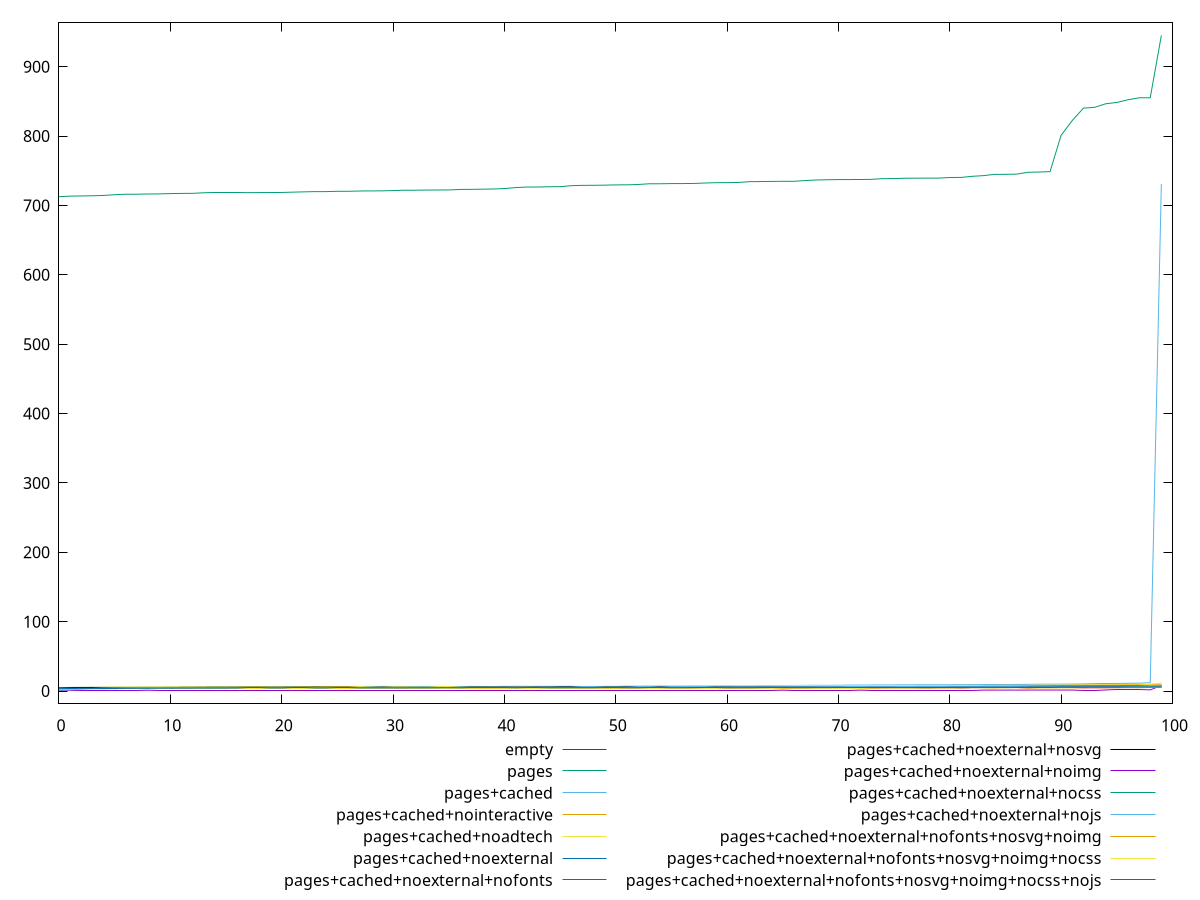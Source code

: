reset
set terminal svg size 640, 620
set output "reprap/network-server-latency/comparison/sorted/all_raw.svg"

$empty <<EOF
0 1.0379999999999998
1 1.10525
2 1.1097
3 1.1098000000000001
4 1.11455
5 1.1268
6 1.1280999999999999
7 1.1288000000000002
8 1.1431
9 1.1470000000000002
10 1.1498000000000002
11 1.15185
12 1.15255
13 1.1618000000000002
14 1.16225
15 1.1629
16 1.1631
17 1.1652500000000001
18 1.1662
19 1.1726999999999999
20 1.17295
21 1.175
22 1.18145
23 1.1821499999999998
24 1.1852
25 1.18625
26 1.18655
27 1.1867
28 1.18955
29 1.1907
30 1.1914
31 1.1921499999999998
32 1.1922499999999998
33 1.1929500000000002
34 1.1940000000000002
35 1.1977000000000002
36 1.2001
37 1.2019000000000002
38 1.2043500000000003
39 1.2045
40 1.20665
41 1.20675
42 1.20755
43 1.20895
44 1.2098000000000002
45 1.2117499999999999
46 1.21455
47 1.2148500000000002
48 1.21895
49 1.21925
50 1.2201
51 1.2211
52 1.224
53 1.22535
54 1.2263
55 1.2264000000000002
56 1.2278
57 1.2284
58 1.2308000000000001
59 1.23145
60 1.2328500000000002
61 1.23345
62 1.2358
63 1.2374
64 1.2376999999999998
65 1.24165
66 1.24655
67 1.2499999999999998
68 1.2557
69 1.2557
70 1.2622
71 1.2651
72 1.2738500000000001
73 1.2763
74 1.2791000000000001
75 1.2802499999999999
76 1.2936
77 1.2939500000000002
78 1.2977500000000002
79 1.30095
80 1.30105
81 1.30165
82 1.3029
83 1.3067
84 1.3316999999999999
85 1.3336999999999999
86 1.34285
87 1.3672499999999999
88 1.3707
89 1.37885
90 1.3910500000000001
91 1.3991
92 1.4220500000000003
93 1.42215
94 1.5274500000000002
95 1.5418500000000002
96 1.5482500000000001
97 1.54885
98 1.6408
99 8.066999999999993
EOF

$pages <<EOF
0 712.569
1 713.357
2 713.62
3 713.881
4 714.322
5 715.44
6 716.0590000000001
7 716.1
8 716.453
9 716.555
10 717.0020000000001
11 717.2629999999999
12 717.348
13 718.21
14 718.2869999999999
15 718.287
16 718.288
17 718.3319999999999
18 718.4499999999999
19 718.538
20 718.659
21 719.0989999999999
22 719.515
23 719.857
24 719.876
25 720.266
26 720.314
27 720.73
28 720.922
29 720.945
30 721.3679999999999
31 721.8729999999999
32 721.879
33 722.106
34 722.1730000000001
35 722.2589999999999
36 722.979
37 723.114
38 723.34
39 723.637
40 724.29
41 725.626
42 726.4469999999999
43 726.475
44 726.872
45 726.923
46 728.388
47 728.8839999999999
48 728.941
49 729.197
50 729.5619999999999
51 729.616
52 730.0989999999999
53 731.1629999999999
54 731.179
55 731.4319999999999
56 731.4730000000001
57 731.6080000000001
58 732.28
59 732.723
60 732.812
61 733.0840000000001
62 734.189
63 734.377
64 734.54
65 734.718
66 734.736
67 735.7829999999999
68 736.61
69 736.971
70 737.211
71 737.269
72 737.29
73 737.552
74 738.585
75 738.649
76 739.159
77 739.2410000000001
78 739.3310000000001
79 739.349
80 740.227
81 740.274
82 741.8910000000001
83 742.8770000000001
84 744.685
85 744.7819999999999
86 745.0329999999999
87 747.689
88 748.084
89 748.6340000000001
90 801.14
91 822.359
92 840.176
93 841.362
94 846.463
95 848.393
96 852.222
97 855.096
98 855.128
99 945.0389999999999
EOF

$pagesCached <<EOF
0 4.9603
1 5.182300000000001
2 5.261
3 5.446100000000001
4 5.4719
5 5.487500000000001
6 5.5471
7 5.562999999999998
8 5.6242
9 5.6399
10 5.687600000000001
11 5.7352
12 5.747599999999999
13 5.7928
14 5.7928999999999995
15 5.8351
16 5.8529
17 5.877200000000001
18 5.9106000000000005
19 5.944400000000001
20 5.964079980641884
21 5.9996
22 6.015599999999999
23 6.0233
24 6.048000000000001
25 6.0508999999999995
26 6.058898782747865
27 6.0918
28 6.1357
29 6.1589
30 6.221055963666568
31 6.2623
32 6.298699999999999
33 6.3183
34 6.3473
35 6.3548614665596705
36 6.4092
37 6.4235999999999995
38 6.425
39 6.4373000000000005
40 6.4387
41 6.4627
42 6.468500000000001
43 6.472199999999999
44 6.490099999999999
45 6.492800000000001
46 6.4961
47 6.606299999999999
48 6.616226001254426
49 6.655499999999999
50 6.666399999999999
51 6.790751314628479
52 6.925400611755587
53 6.979020906358408
54 6.9881
55 7.0318000000000005
56 7.1149
57 7.125499999999999
58 7.1602
59 7.169099999999999
60 7.3678
61 7.614
62 7.7658000000000005
63 7.777000000000001
64 7.917631250938736
65 7.9689999999999985
66 8.0391
67 8.170100000000001
68 8.2221
69 8.22554025398097
70 8.30858688020005
71 8.5312
72 8.616599999999998
73 8.669900000000002
74 8.680700000000002
75 8.7806
76 8.8861
77 8.977699999999999
78 9.0123
79 9.0427
80 9.046199999999999
81 9.056636263683373
82 9.1939
83 9.321900000000001
84 9.393099999999999
85 9.426293950954708
86 9.5221
87 9.596300000000001
88 9.8438
89 9.879499999999998
90 9.9214
91 10.027099999999999
92 10.2674
93 10.665500000000002
94 10.856176795191097
95 10.910800000000002
96 11.1728
97 11.324699999999998
98 11.893400000000002
99 730.832
EOF

$pagesCachedNointeractive <<EOF
0 4.706955205741551
1 4.7553
2 4.8801000000000005
3 4.884
4 4.972599999999999
5 5.015000000000001
6 5.083499999999999
7 5.1122
8 5.134599999999999
9 5.1648
10 5.2234
11 5.242100000000001
12 5.265100000000001
13 5.2846
14 5.287
15 5.2916
16 5.297
17 5.309899999999999
18 5.3183
19 5.3187999999999995
20 5.3298000000000005
21 5.341899999999999
22 5.3698999999999995
23 5.391900000000001
24 5.404400000000001
25 5.4201
26 5.4456999999999995
27 5.459599999999999
28 5.4663
29 5.4719
30 5.4938
31 5.5116
32 5.5246
33 5.5313
34 5.547599999999999
35 5.5549
36 5.5662
37 5.5849
38 5.5887
39 5.6068999999999996
40 5.6169
41 5.6261
42 5.6523
43 5.6798
44 5.6937
45 5.726700000000001
46 5.7294
47 5.7466
48 5.7915
49 5.8142000000000005
50 5.847799999999999
51 5.9021
52 5.922
53 5.928
54 5.939
55 5.9399
56 5.9729
57 5.97663321109091
58 5.988401934632046
59 6.0044
60 6.0389
61 6.052280055469368
62 6.053
63 6.0632
64 6.079899999999999
65 6.1137
66 6.1358999999999995
67 6.155
68 6.176200000000001
69 6.1964
70 6.2136000000000005
71 6.2383999999999995
72 6.257000000000001
73 6.258300000000001
74 6.376481486192545
75 6.5002
76 6.6343699043763085
77 6.940318622018469
78 7.0273
79 7.176899999999999
80 7.2711
81 7.477599999999999
82 7.6442
83 7.9352
84 7.981596010039127
85 8.0201
86 8.0328
87 8.0376
88 8.121599999999999
89 8.4803
90 8.4808
91 8.604999999999999
92 8.643
93 8.76898215495593
94 8.9212
95 8.9829
96 9.1115
97 9.320899999999998
98 9.406
99 9.916400000000001
EOF

$pagesCachedNoadtech <<EOF
0 4.356800000000001
1 4.9481
2 5.3154
3 5.323300000000001
4 5.5587
5 5.7268
6 5.8227
7 5.8343
8 5.8732999999999995
9 5.8839999999999995
10 5.9154
11 6.139399999999999
12 6.1615
13 6.166
14 6.2719
15 6.2894
16 6.2958
17 6.3487
18 6.37
19 6.4423
20 6.495
21 6.5027
22 6.5353
23 6.5506
24 6.5562000000000005
25 6.608099999999999
26 6.622
27 6.6715
28 6.7139
29 6.7232
30 6.727499999999999
31 6.731599999999999
32 6.7317
33 6.7594
34 6.8269
35 6.863500000000001
36 6.8679
37 6.928800000000001
38 7.0575
39 7.060600000000001
40 7.0661
41 7.0865
42 7.1019
43 7.1201
44 7.1232
45 7.131200000000001
46 7.15
47 7.1658
48 7.170300000000001
49 7.200700000000001
50 7.2032
51 7.2284
52 7.246900000000001
53 7.2515
54 7.257
55 7.283500000000001
56 7.3155
57 7.325400000000001
58 7.4033
59 7.4271
60 7.483499999999999
61 7.4884
62 7.489800000000001
63 7.525399999999999
64 7.541600000000001
65 7.563400000000001
66 7.5837
67 7.5861
68 7.6644000000000005
69 7.6718
70 7.6941
71 7.708200000000001
72 7.725100000000001
73 7.729800000000001
74 7.758299999999999
75 7.7778
76 7.8477
77 7.8862
78 7.9356
79 7.9402
80 7.9731000000000005
81 8.0009
82 8.041
83 8.0501
84 8.078
85 8.2227
86 8.225000000000001
87 8.2296
88 8.387799999999999
89 8.407800000000002
90 8.4254
91 8.4642
92 8.4829
93 8.511
94 8.523399999999999
95 8.542699999999998
96 8.554099999999998
97 8.8081
98 9.7075
99 11.4937
EOF

$pagesCachedNoexternal <<EOF
0 4.6316
1 4.7094
2 4.792800000000001
3 4.841599999999998
4 4.935
5 4.9367
6 4.9594000000000005
7 5.0019
8 5.0286
9 5.0833
10 5.095899999999999
11 5.114400000000001
12 5.1267000000000005
13 5.173799999999999
14 5.21
15 5.2197000000000005
16 5.2358
17 5.2478
18 5.254199999999999
19 5.2844
20 5.3479
21 5.3826
22 5.386100000000001
23 5.3941
24 5.4028
25 5.404000000000001
26 5.4086
27 5.4117
28 5.415699999999999
29 5.4314
30 5.4523
31 5.554200000000001
32 5.5585
33 5.5662
34 5.5954999999999995
35 5.5961
36 5.607399999999999
37 5.6252
38 5.636
39 5.664000000000001
40 5.673399999999999
41 5.6814
42 5.6835
43 5.6895
44 5.6996
45 5.702
46 5.703
47 5.712000000000001
48 5.737699999999999
49 5.7482999999999995
50 5.769799999999999
51 5.7847
52 5.7985
53 5.834499999999999
54 5.8449
55 5.8537
56 5.8687
57 5.8729000000000005
58 5.883900000000001
59 5.922
60 5.923
61 5.9864
62 6.0083
63 6.0298
64 6.051100000000001
65 6.1005
66 6.114699999999999
67 6.146700000000001
68 6.147099999999999
69 6.153699999999999
70 6.154599999999999
71 6.168399999999999
72 6.2072
73 6.2326999999999995
74 6.247699999999999
75 6.2487
76 6.2626
77 6.287700000000001
78 6.3449
79 6.3568
80 6.3931000000000004
81 6.4093
82 6.4482
83 6.4535
84 6.457599999999999
85 6.4624999999999995
86 6.4995
87 6.5062999999999995
88 6.5236
89 6.5652
90 6.609
91 6.612799999999999
92 6.622999999999999
93 6.646
94 6.743800000000001
95 6.7509999999999994
96 6.966499999999999
97 7.4277
98 7.4539
99 7.6887
EOF

$pagesCachedNoexternalNofonts <<EOF
0 3.0788
1 3.4835
2 3.5064
3 3.5143000000000004
4 3.5350999999999995
5 3.6368
6 3.6536999999999997
7 3.6658
8 3.6694999999999993
9 3.6828
10 3.7091
11 3.7193
12 3.7236
13 3.7420999999999998
14 3.7577999999999996
15 3.7951
16 3.8007
17 3.8560999999999996
18 3.8679
19 3.8751
20 3.8799
21 3.8993000000000007
22 3.9012999999999995
23 3.9099000000000004
24 3.9130999999999996
25 3.9137999999999997
26 3.9216
27 3.9655999999999993
28 3.9683999999999995
29 3.9691
30 3.9756
31 3.9765
32 3.9872999999999994
33 3.9981999999999998
34 4.004
35 4.0311
36 4.04
37 4.045400000000001
38 4.0455
39 4.047000000000001
40 4.0549
41 4.057799999999999
42 4.0645999999999995
43 4.066300000000001
44 4.0857
45 4.0889
46 4.0947
47 4.1058
48 4.1069
49 4.118
50 4.1222
51 4.1334
52 4.1371
53 4.1507
54 4.1534
55 4.1535
56 4.1615
57 4.1686
58 4.193600000000001
59 4.2057
60 4.214
61 4.2267
62 4.261699999999999
63 4.2716
64 4.2877
65 4.2968
66 4.2976
67 4.316
68 4.3197
69 4.3335
70 4.345000000000001
71 4.356599999999999
72 4.359
73 4.3789
74 4.3818
75 4.3821
76 4.3917
77 4.394500000000001
78 4.3989
79 4.414899999999999
80 4.415900000000001
81 4.4202
82 4.432099999999999
83 4.4381
84 4.4684
85 4.4708000000000006
86 4.4751
87 4.523899999999999
88 4.5783
89 4.580100000000001
90 4.6182
91 4.6188
92 4.625800000000001
93 4.6598
94 4.7216
95 4.7899
96 4.8764
97 4.9099
98 5.072
99 5.1237
EOF

$pagesCachedNoexternalNosvg <<EOF
0 3.9623
1 4.5858
2 4.7657
3 4.7791999999999994
4 4.7863
5 4.8206999999999995
6 4.9498999999999995
7 4.9995
8 5.0131
9 5.0337
10 5.0387
11 5.1324000000000005
12 5.173900000000001
13 5.2011
14 5.2606
15 5.2822000000000005
16 5.3
17 5.3682
18 5.3759
19 5.3769
20 5.385000000000001
21 5.437600000000001
22 5.4843
23 5.4981
24 5.5191
25 5.5226999999999995
26 5.528
27 5.5425
28 5.5474000000000006
29 5.5716
30 5.5784
31 5.5849
32 5.6076999999999995
33 5.6117
34 5.6123
35 5.6461
36 5.6464
37 5.7072
38 5.708500000000001
39 5.7189
40 5.7321
41 5.7522
42 5.7734000000000005
43 5.7896
44 5.8057
45 5.819100000000001
46 5.8204
47 5.8497
48 5.8715
49 5.8788
50 5.8987
51 5.9033
52 5.905899999999999
53 5.9311
54 5.936300000000001
55 5.9915
56 5.9919
57 6.0023
58 6.0034
59 6.005599999999999
60 6.009200000000001
61 6.0537
62 6.090799999999999
63 6.105300000000001
64 6.112399999999999
65 6.1414
66 6.1685
67 6.171
68 6.193899999999999
69 6.2127
70 6.253900000000001
71 6.2646
72 6.2779
73 6.2822
74 6.3
75 6.4259
76 6.426100000000001
77 6.427999999999999
78 6.4317
79 6.4449000000000005
80 6.4638
81 6.487699999999999
82 6.5344
83 6.5573
84 6.582300000000001
85 6.613599999999999
86 6.7089
87 6.8049
88 6.854900000000001
89 6.9219
90 7.0517
91 7.0823
92 7.1559
93 7.1975
94 7.2621
95 7.298
96 7.5518
97 7.6595
98 7.6672
99 8.087900000000001
EOF

$pagesCachedNoexternalNoimg <<EOF
0 3.4831000000000008
1 3.552
2 3.7273
3 3.7510000000000003
4 3.8400999999999996
5 3.9215999999999998
6 3.9305
7 3.9932
8 4.0483
9 4.0687999999999995
10 4.083799999999999
11 4.085999999999999
12 4.0867
13 4.099600000000002
14 4.1151
15 4.1164000000000005
16 4.140000000000001
17 4.194699999999999
18 4.1949
19 4.201
20 4.2252
21 4.2339
22 4.244799999999999
23 4.2477
24 4.253000000000001
25 4.256200000000001
26 4.2608
27 4.2675
28 4.2677
29 4.3416999999999994
30 4.342900000000002
31 4.355399999999999
32 4.364800000000001
33 4.3682
34 4.372700000000001
35 4.384600000000001
36 4.3886
37 4.3914
38 4.393
39 4.4038
40 4.407600000000001
41 4.410900000000001
42 4.4198
43 4.4451
44 4.4709
45 4.475899999999999
46 4.477
47 4.4826
48 4.4854
49 4.4858
50 4.488200000000001
51 4.4884
52 4.491
53 4.494800000000001
54 4.494899999999999
55 4.4982999999999995
56 4.509200000000001
57 4.5134
58 4.5192
59 4.5304
60 4.5401
61 4.5544
62 4.5790999999999995
63 4.582699999999999
64 4.587899999999999
65 4.5883
66 4.5909
67 4.6287
68 4.669000000000001
69 4.6743999999999994
70 4.6903
71 4.6907000000000005
72 4.692099999999999
73 4.6956999999999995
74 4.6992
75 4.7084
76 4.7111
77 4.717
78 4.7283
79 4.758900000000001
80 4.830300000000001
81 4.8416
82 4.8441
83 4.8865
84 4.934
85 4.9386
86 4.968400000000001
87 4.9981
88 5.0387
89 5.1033
90 5.1117
91 5.1179
92 5.1277
93 5.1411999999999995
94 5.2279
95 5.2894
96 5.3225
97 5.3482
98 5.6124
99 6.240200000000001
EOF

$pagesCachedNoexternalNocss <<EOF
0 3.5081
1 3.5979
2 3.6763999999999997
3 3.7303000000000006
4 3.7736
5 3.885
6 3.9236000000000004
7 3.9525000000000006
8 3.9951999999999996
9 3.9962
10 4.034800000000001
11 4.040699999999999
12 4.044099999999999
13 4.0676
14 4.0932
15 4.1329
16 4.135800000000001
17 4.1428
18 4.147400000000001
19 4.188
20 4.229900000000001
21 4.2302
22 4.2646999999999995
23 4.310200000000001
24 4.3144
25 4.331200000000001
26 4.3610999999999995
27 4.3617
28 4.3774999999999995
29 4.403099999999999
30 4.429099999999999
31 4.4336
32 4.4361
33 4.4517999999999995
34 4.4936
35 4.5053
36 4.506600000000001
37 4.510300000000001
38 4.527
39 4.5279
40 4.5344
41 4.5446
42 4.564800000000001
43 4.5712
44 4.5728
45 4.5851
46 4.5897
47 4.5908
48 4.6012
49 4.636099999999999
50 4.6497
51 4.6519
52 4.6698
53 4.6708
54 4.701200000000001
55 4.7147
56 4.715800000000001
57 4.7192
58 4.7218
59 4.7271
60 4.728800000000001
61 4.733199999999999
62 4.7349
63 4.7349000000000006
64 4.7368
65 4.740799999999999
66 4.774100000000001
67 4.7778
68 4.786300000000001
69 4.7909999999999995
70 4.794499999999999
71 4.8149
72 4.8273
73 4.8285
74 4.8332
75 4.8423
76 4.8537
77 4.8633
78 4.9108
79 4.916
80 4.9198
81 4.9495
82 4.9531
83 4.970899999999999
84 4.972099999999999
85 5.0004
86 5.029800000000001
87 5.050700000000001
88 5.1243
89 5.1368
90 5.146
91 5.1472999999999995
92 5.172000000000001
93 5.1930000000000005
94 5.2136000000000005
95 5.24
96 5.6066
97 5.614
98 5.8803
99 6.0171
EOF

$pagesCachedNoexternalNojs <<EOF
0 1.125
1 1.873000000000001
2 2.641
3 3.681
4 4.3468
5 4.582400000000001
6 4.851700000000001
7 4.9382
8 4.992100000000001
9 5.1036
10 5.1213
11 5.1509
12 5.156
13 5.19
14 5.262200000000001
15 5.3029
16 5.313899999999999
17 5.320099999999999
18 5.3256000000000006
19 5.332599999999999
20 5.398
21 5.4146
22 5.4208
23 5.4239999999999995
24 5.4345
25 5.4363
26 5.4866
27 5.4874
28 5.5020999999999995
29 5.5302
30 5.556699999999999
31 5.562600000000001
32 5.5907
33 5.6041
34 5.6429
35 5.6486
36 5.6574
37 5.6668
38 5.683000000000001
39 5.694399999999999
40 5.701499999999999
41 5.7161
42 5.729500000000001
43 5.7807
44 5.790100000000001
45 5.8156
46 5.8211
47 5.823600000000001
48 5.8283
49 5.833500000000001
50 5.8924
51 5.8984
52 5.9195
53 5.921
54 5.9555
55 6.0123999999999995
56 6.015700000000001
57 6.034
58 6.0351
59 6.069999999999999
60 6.0868
61 6.1112
62 6.1223
63 6.1548
64 6.1626
65 6.180600000000001
66 6.1855
67 6.2372
68 6.274099999999999
69 6.2793
70 6.3072
71 6.3154
72 6.3172999999999995
73 6.4129000000000005
74 6.439800000000001
75 6.455000000000001
76 6.4871
77 6.5557
78 6.6261
79 6.6438
80 6.650899999999999
81 6.6641
82 6.6667
83 6.6939
84 6.7006000000000006
85 6.7192
86 6.7438
87 6.843000000000001
88 6.867799999999999
89 6.8712
90 6.9828
91 7.0759
92 7.1175999999999995
93 7.129300000000001
94 7.244
95 7.3161
96 7.438400000000001
97 7.4679
98 7.9096
99 7.9501
EOF

$pagesCachedNoexternalNofontsNosvgNoimg <<EOF
0 3.2605999999999997
1 3.2859
2 3.3101999999999996
3 3.3480000000000003
4 3.357
5 3.4189000000000003
6 3.4855999999999994
7 3.4865999999999997
8 3.5079
9 3.5095
10 3.5123999999999995
11 3.5319
12 3.5439
13 3.5664000000000007
14 3.5785
15 3.5877999999999997
16 3.5922
17 3.5924
18 3.5954
19 3.6003000000000003
20 3.6473
21 3.67
22 3.6829
23 3.6931000000000003
24 3.704
25 3.7064
26 3.7213999999999996
27 3.7447
28 3.7728
29 3.7796
30 3.7871999999999995
31 3.8049999999999997
32 3.8089999999999997
33 3.8215000000000003
34 3.8295999999999997
35 3.8418
36 3.8445000000000005
37 3.8613
38 3.8753999999999995
39 3.8810000000000002
40 3.8830000000000005
41 3.9125999999999994
42 3.9159
43 3.916
44 3.9192
45 3.9366000000000003
46 3.9522
47 3.9543999999999997
48 3.9652
49 3.9675
50 3.9721000000000006
51 3.9754
52 3.98
53 3.988
54 3.9889
55 4.0107
56 4.0132
57 4.0262
58 4.034999999999999
59 4.0712
60 4.0805
61 4.0956
62 4.1019
63 4.1074
64 4.113
65 4.113200000000001
66 4.1159
67 4.119800000000001
68 4.150099999999999
69 4.1514
70 4.176200000000001
71 4.2392
72 4.2549
73 4.255000000000001
74 4.264200000000001
75 4.2962
76 4.336
77 4.387700000000001
78 4.4254
79 4.4341
80 4.4575
81 4.4668
82 4.468100000000001
83 4.4721
84 4.4956
85 4.5032
86 4.5037
87 4.513599999999999
88 4.555
89 4.5834
90 4.6533
91 4.7084
92 4.714
93 4.7442
94 4.7600999999999996
95 4.786
96 4.7921
97 4.9823
98 5.0605
99 5.0754
EOF

$pagesCachedNoexternalNofontsNosvgNoimgNocss <<EOF
0 3.1083
1 3.2397
2 3.3351999999999995
3 3.4578
4 3.4897000000000005
5 3.5023
6 3.5276
7 3.5319000000000003
8 3.5966
9 3.6024000000000003
10 3.6158
11 3.6234
12 3.6430999999999996
13 3.6673
14 3.7096999999999998
15 3.7247
16 3.7337000000000002
17 3.7378
18 3.7408999999999994
19 3.7504000000000004
20 3.7515000000000005
21 3.7523999999999997
22 3.7536
23 3.7659000000000002
24 3.7679999999999993
25 3.7799
26 3.8070000000000004
27 3.8181999999999996
28 3.8255000000000003
29 3.8467
30 3.856
31 3.8791
32 3.8844000000000003
33 3.9127999999999994
34 3.9143000000000003
35 3.9156999999999997
36 3.9402999999999997
37 3.9464000000000006
38 3.9509000000000003
39 3.990800000000001
40 4.0041
41 4.0222999999999995
42 4.0245999999999995
43 4.0257000000000005
44 4.029000000000001
45 4.0292
46 4.035200000000001
47 4.039
48 4.0451999999999995
49 4.051900000000001
50 4.0704
51 4.099799999999999
52 4.102399999999999
53 4.108
54 4.1133
55 4.1507000000000005
56 4.1618
57 4.167800000000001
58 4.2048
59 4.205
60 4.209
61 4.217
62 4.2252
63 4.2844999999999995
64 4.2873
65 4.288099999999999
66 4.3035000000000005
67 4.3098
68 4.3181
69 4.323
70 4.3321
71 4.3354
72 4.3358
73 4.3747
74 4.3853
75 4.3985
76 4.404599999999999
77 4.4128
78 4.4286
79 4.4322
80 4.4548000000000005
81 4.5575
82 4.6015
83 4.6079
84 4.6337
85 4.702100000000001
86 4.7258000000000004
87 4.7489
88 4.8324
89 4.8746
90 4.8855
91 4.8898
92 4.9385
93 4.9822
94 5.0841
95 5.0897
96 5.2644
97 5.2886
98 5.329300000000001
99 5.3986
EOF

$pagesCachedNoexternalNofontsNosvgNoimgNocssNojs <<EOF
0 3.4577
1 3.6366
2 3.6910000000000003
3 3.7370000000000005
4 3.7914999999999996
5 3.7935999999999996
6 3.8019
7 3.8794000000000004
8 3.9424
9 4.018400000000001
10 4.0349
11 4.0982
12 4.1476999999999995
13 4.188
14 4.2158
15 4.2233
16 4.2842
17 4.3488999999999995
18 4.351000000000001
19 4.3714
20 4.396199999999999
21 4.4067
22 4.4097
23 4.420999999999999
24 4.4277
25 4.4609000000000005
26 4.465199999999999
27 4.4766
28 4.487799999999999
29 4.4945
30 4.5120000000000005
31 4.5253000000000005
32 4.559
33 4.593900000000001
34 4.6286000000000005
35 4.6407
36 4.6551
37 4.6566
38 4.6567
39 4.657699999999999
40 4.6596
41 4.6626
42 4.6775
43 4.6794
44 4.6847
45 4.7128
46 4.718299999999999
47 4.7502
48 4.781499999999999
49 4.797000000000001
50 4.7988
51 4.8046999999999995
52 4.818600000000001
53 4.821400000000001
54 4.8278
55 4.8343
56 4.8559
57 4.861
58 4.861300000000001
59 4.8637999999999995
60 4.8714
61 4.881399999999999
62 4.8907
63 4.8964
64 4.900799999999999
65 4.9041
66 4.9309
67 4.957800000000001
68 4.963699999999999
69 4.974200000000001
70 4.9807
71 4.9823
72 4.9979
73 4.999099999999999
74 5.0207
75 5.024900000000001
76 5.0252
77 5.0258
78 5.0797
79 5.0891
80 5.0945
81 5.100099999999999
82 5.1354
83 5.1427
84 5.1828
85 5.1914
86 5.2043
87 5.2051
88 5.2328
89 5.2373
90 5.2663
91 5.288399999999999
92 5.2989999999999995
93 5.3087
94 5.3272
95 5.3347
96 5.519699999999999
97 5.5237
98 5.5802
99 5.680599999999999
EOF

set key outside below
set yrange [-17.842019999999998:963.9190199999998]

plot \
  $empty title "empty" with line, \
  $pages title "pages" with line, \
  $pagesCached title "pages+cached" with line, \
  $pagesCachedNointeractive title "pages+cached+nointeractive" with line, \
  $pagesCachedNoadtech title "pages+cached+noadtech" with line, \
  $pagesCachedNoexternal title "pages+cached+noexternal" with line, \
  $pagesCachedNoexternalNofonts title "pages+cached+noexternal+nofonts" with line, \
  $pagesCachedNoexternalNosvg title "pages+cached+noexternal+nosvg" with line, \
  $pagesCachedNoexternalNoimg title "pages+cached+noexternal+noimg" with line, \
  $pagesCachedNoexternalNocss title "pages+cached+noexternal+nocss" with line, \
  $pagesCachedNoexternalNojs title "pages+cached+noexternal+nojs" with line, \
  $pagesCachedNoexternalNofontsNosvgNoimg title "pages+cached+noexternal+nofonts+nosvg+noimg" with line, \
  $pagesCachedNoexternalNofontsNosvgNoimgNocss title "pages+cached+noexternal+nofonts+nosvg+noimg+nocss" with line, \
  $pagesCachedNoexternalNofontsNosvgNoimgNocssNojs title "pages+cached+noexternal+nofonts+nosvg+noimg+nocss+nojs" with line, \


reset